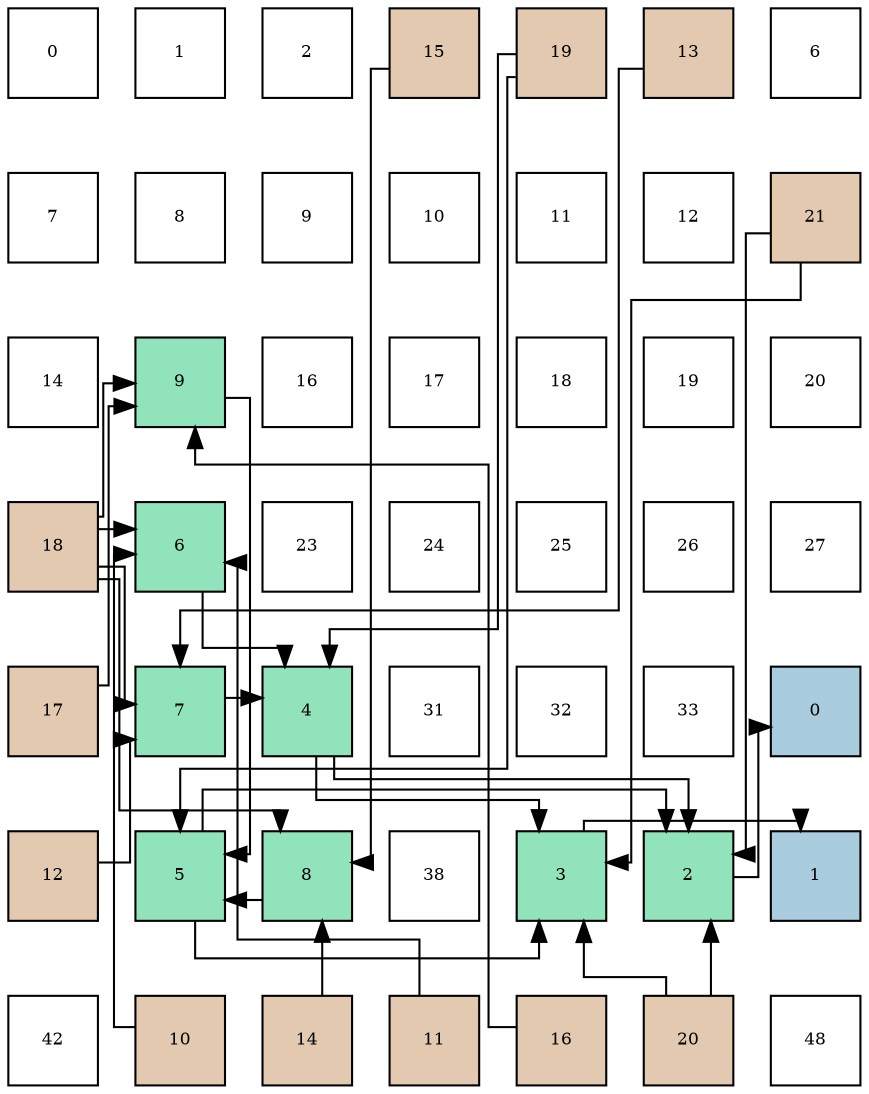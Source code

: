 digraph layout{
 rankdir=TB;
 splines=ortho;
 node [style=filled shape=square fixedsize=true width=0.6];
0[label="0", fontsize=8, fillcolor="#ffffff"];
1[label="1", fontsize=8, fillcolor="#ffffff"];
2[label="2", fontsize=8, fillcolor="#ffffff"];
3[label="15", fontsize=8, fillcolor="#e3c9af"];
4[label="19", fontsize=8, fillcolor="#e3c9af"];
5[label="13", fontsize=8, fillcolor="#e3c9af"];
6[label="6", fontsize=8, fillcolor="#ffffff"];
7[label="7", fontsize=8, fillcolor="#ffffff"];
8[label="8", fontsize=8, fillcolor="#ffffff"];
9[label="9", fontsize=8, fillcolor="#ffffff"];
10[label="10", fontsize=8, fillcolor="#ffffff"];
11[label="11", fontsize=8, fillcolor="#ffffff"];
12[label="12", fontsize=8, fillcolor="#ffffff"];
13[label="21", fontsize=8, fillcolor="#e3c9af"];
14[label="14", fontsize=8, fillcolor="#ffffff"];
15[label="9", fontsize=8, fillcolor="#91e3bb"];
16[label="16", fontsize=8, fillcolor="#ffffff"];
17[label="17", fontsize=8, fillcolor="#ffffff"];
18[label="18", fontsize=8, fillcolor="#ffffff"];
19[label="19", fontsize=8, fillcolor="#ffffff"];
20[label="20", fontsize=8, fillcolor="#ffffff"];
21[label="18", fontsize=8, fillcolor="#e3c9af"];
22[label="6", fontsize=8, fillcolor="#91e3bb"];
23[label="23", fontsize=8, fillcolor="#ffffff"];
24[label="24", fontsize=8, fillcolor="#ffffff"];
25[label="25", fontsize=8, fillcolor="#ffffff"];
26[label="26", fontsize=8, fillcolor="#ffffff"];
27[label="27", fontsize=8, fillcolor="#ffffff"];
28[label="17", fontsize=8, fillcolor="#e3c9af"];
29[label="7", fontsize=8, fillcolor="#91e3bb"];
30[label="4", fontsize=8, fillcolor="#91e3bb"];
31[label="31", fontsize=8, fillcolor="#ffffff"];
32[label="32", fontsize=8, fillcolor="#ffffff"];
33[label="33", fontsize=8, fillcolor="#ffffff"];
34[label="0", fontsize=8, fillcolor="#a9ccde"];
35[label="12", fontsize=8, fillcolor="#e3c9af"];
36[label="5", fontsize=8, fillcolor="#91e3bb"];
37[label="8", fontsize=8, fillcolor="#91e3bb"];
38[label="38", fontsize=8, fillcolor="#ffffff"];
39[label="3", fontsize=8, fillcolor="#91e3bb"];
40[label="2", fontsize=8, fillcolor="#91e3bb"];
41[label="1", fontsize=8, fillcolor="#a9ccde"];
42[label="42", fontsize=8, fillcolor="#ffffff"];
43[label="10", fontsize=8, fillcolor="#e3c9af"];
44[label="14", fontsize=8, fillcolor="#e3c9af"];
45[label="11", fontsize=8, fillcolor="#e3c9af"];
46[label="16", fontsize=8, fillcolor="#e3c9af"];
47[label="20", fontsize=8, fillcolor="#e3c9af"];
48[label="48", fontsize=8, fillcolor="#ffffff"];
edge [constraint=false, style=vis];40 -> 34;
39 -> 41;
30 -> 40;
30 -> 39;
36 -> 40;
36 -> 39;
22 -> 30;
29 -> 30;
37 -> 36;
15 -> 36;
43 -> 22;
45 -> 22;
35 -> 29;
5 -> 29;
44 -> 37;
3 -> 37;
46 -> 15;
28 -> 15;
21 -> 22;
21 -> 29;
21 -> 37;
21 -> 15;
4 -> 30;
4 -> 36;
47 -> 40;
47 -> 39;
13 -> 40;
13 -> 39;
edge [constraint=true, style=invis];
0 -> 7 -> 14 -> 21 -> 28 -> 35 -> 42;
1 -> 8 -> 15 -> 22 -> 29 -> 36 -> 43;
2 -> 9 -> 16 -> 23 -> 30 -> 37 -> 44;
3 -> 10 -> 17 -> 24 -> 31 -> 38 -> 45;
4 -> 11 -> 18 -> 25 -> 32 -> 39 -> 46;
5 -> 12 -> 19 -> 26 -> 33 -> 40 -> 47;
6 -> 13 -> 20 -> 27 -> 34 -> 41 -> 48;
rank = same {0 -> 1 -> 2 -> 3 -> 4 -> 5 -> 6};
rank = same {7 -> 8 -> 9 -> 10 -> 11 -> 12 -> 13};
rank = same {14 -> 15 -> 16 -> 17 -> 18 -> 19 -> 20};
rank = same {21 -> 22 -> 23 -> 24 -> 25 -> 26 -> 27};
rank = same {28 -> 29 -> 30 -> 31 -> 32 -> 33 -> 34};
rank = same {35 -> 36 -> 37 -> 38 -> 39 -> 40 -> 41};
rank = same {42 -> 43 -> 44 -> 45 -> 46 -> 47 -> 48};
}